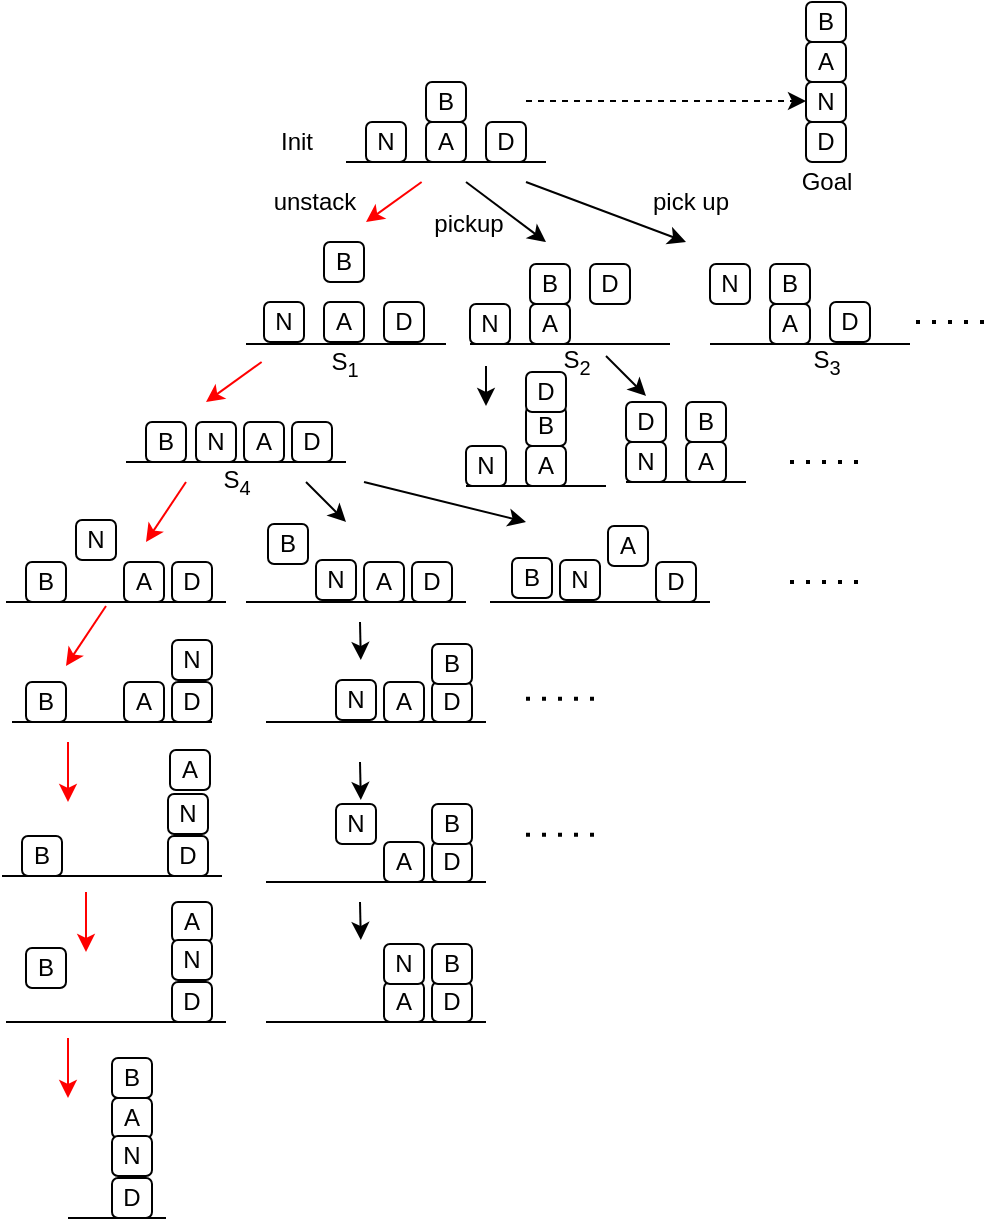 <mxfile version="13.9.7" type="device"><diagram id="UnfbvjMPkHwnhEYmnljG" name="Page-1"><mxGraphModel dx="2205" dy="776" grid="1" gridSize="10" guides="1" tooltips="1" connect="1" arrows="1" fold="1" page="1" pageScale="1" pageWidth="850" pageHeight="1100" math="0" shadow="0"><root><mxCell id="0"/><mxCell id="1" parent="0"/><mxCell id="69nJfzmaHWHgluQ-3w6R-1" value="" style="endArrow=none;html=1;" parent="1" edge="1"><mxGeometry width="50" height="50" relative="1" as="geometry"><mxPoint x="160" y="120" as="sourcePoint"/><mxPoint x="160" y="120" as="targetPoint"/></mxGeometry></mxCell><mxCell id="69nJfzmaHWHgluQ-3w6R-3" value="A" style="rounded=1;whiteSpace=wrap;html=1;" parent="1" vertex="1"><mxGeometry x="160" y="140" width="20" height="20" as="geometry"/></mxCell><mxCell id="69nJfzmaHWHgluQ-3w6R-4" value="N" style="rounded=1;whiteSpace=wrap;html=1;" parent="1" vertex="1"><mxGeometry x="130" y="140" width="20" height="20" as="geometry"/></mxCell><mxCell id="69nJfzmaHWHgluQ-3w6R-5" value="B" style="rounded=1;whiteSpace=wrap;html=1;" parent="1" vertex="1"><mxGeometry x="160" y="120" width="20" height="20" as="geometry"/></mxCell><mxCell id="69nJfzmaHWHgluQ-3w6R-6" value="D" style="rounded=1;whiteSpace=wrap;html=1;" parent="1" vertex="1"><mxGeometry x="190" y="140" width="20" height="20" as="geometry"/></mxCell><mxCell id="69nJfzmaHWHgluQ-3w6R-15" value="" style="group" parent="1" vertex="1" connectable="0"><mxGeometry x="79" y="210" width="80" height="40" as="geometry"/></mxCell><mxCell id="69nJfzmaHWHgluQ-3w6R-10" value="" style="endArrow=none;html=1;" parent="69nJfzmaHWHgluQ-3w6R-15" edge="1"><mxGeometry width="50" height="50" relative="1" as="geometry"><mxPoint x="30" as="sourcePoint"/><mxPoint x="30" as="targetPoint"/></mxGeometry></mxCell><mxCell id="69nJfzmaHWHgluQ-3w6R-11" value="A" style="rounded=1;whiteSpace=wrap;html=1;" parent="69nJfzmaHWHgluQ-3w6R-15" vertex="1"><mxGeometry x="30" y="20" width="20" height="20" as="geometry"/></mxCell><mxCell id="69nJfzmaHWHgluQ-3w6R-12" value="N" style="rounded=1;whiteSpace=wrap;html=1;" parent="69nJfzmaHWHgluQ-3w6R-15" vertex="1"><mxGeometry y="20" width="20" height="20" as="geometry"/></mxCell><mxCell id="69nJfzmaHWHgluQ-3w6R-14" value="D" style="rounded=1;whiteSpace=wrap;html=1;" parent="69nJfzmaHWHgluQ-3w6R-15" vertex="1"><mxGeometry x="60" y="20" width="20" height="20" as="geometry"/></mxCell><mxCell id="69nJfzmaHWHgluQ-3w6R-21" value="" style="group" parent="1" vertex="1" connectable="0"><mxGeometry x="182" y="211" width="80" height="40" as="geometry"/></mxCell><mxCell id="69nJfzmaHWHgluQ-3w6R-16" value="" style="endArrow=none;html=1;" parent="69nJfzmaHWHgluQ-3w6R-21" edge="1"><mxGeometry width="50" height="50" relative="1" as="geometry"><mxPoint x="30" as="sourcePoint"/><mxPoint x="30" as="targetPoint"/></mxGeometry></mxCell><mxCell id="69nJfzmaHWHgluQ-3w6R-17" value="A" style="rounded=1;whiteSpace=wrap;html=1;" parent="69nJfzmaHWHgluQ-3w6R-21" vertex="1"><mxGeometry x="30" y="20" width="20" height="20" as="geometry"/></mxCell><mxCell id="69nJfzmaHWHgluQ-3w6R-18" value="N" style="rounded=1;whiteSpace=wrap;html=1;" parent="69nJfzmaHWHgluQ-3w6R-21" vertex="1"><mxGeometry y="20" width="20" height="20" as="geometry"/></mxCell><mxCell id="69nJfzmaHWHgluQ-3w6R-19" value="B" style="rounded=1;whiteSpace=wrap;html=1;" parent="69nJfzmaHWHgluQ-3w6R-21" vertex="1"><mxGeometry x="30" width="20" height="20" as="geometry"/></mxCell><mxCell id="69nJfzmaHWHgluQ-3w6R-20" value="D" style="rounded=1;whiteSpace=wrap;html=1;" parent="69nJfzmaHWHgluQ-3w6R-21" vertex="1"><mxGeometry x="60" width="20" height="20" as="geometry"/></mxCell><mxCell id="69nJfzmaHWHgluQ-3w6R-46" value="" style="endArrow=none;html=1;" parent="69nJfzmaHWHgluQ-3w6R-21" edge="1"><mxGeometry width="50" height="50" relative="1" as="geometry"><mxPoint y="40" as="sourcePoint"/><mxPoint x="100" y="40" as="targetPoint"/></mxGeometry></mxCell><mxCell id="69nJfzmaHWHgluQ-3w6R-22" value="" style="endArrow=none;html=1;" parent="1" edge="1"><mxGeometry x="290" y="140" width="50" height="50" as="geometry"><mxPoint x="320" y="140" as="sourcePoint"/><mxPoint x="320" y="140" as="targetPoint"/></mxGeometry></mxCell><mxCell id="69nJfzmaHWHgluQ-3w6R-29" value="" style="group" parent="1" vertex="1" connectable="0"><mxGeometry x="350" y="80" width="20" height="80" as="geometry"/></mxCell><mxCell id="69nJfzmaHWHgluQ-3w6R-25" value="B" style="rounded=1;whiteSpace=wrap;html=1;" parent="69nJfzmaHWHgluQ-3w6R-29" vertex="1"><mxGeometry width="20" height="20" as="geometry"/></mxCell><mxCell id="69nJfzmaHWHgluQ-3w6R-23" value="A" style="rounded=1;whiteSpace=wrap;html=1;" parent="69nJfzmaHWHgluQ-3w6R-29" vertex="1"><mxGeometry y="20" width="20" height="20" as="geometry"/></mxCell><mxCell id="69nJfzmaHWHgluQ-3w6R-24" value="N" style="rounded=1;whiteSpace=wrap;html=1;" parent="69nJfzmaHWHgluQ-3w6R-29" vertex="1"><mxGeometry y="40" width="20" height="20" as="geometry"/></mxCell><mxCell id="69nJfzmaHWHgluQ-3w6R-26" value="D" style="rounded=1;whiteSpace=wrap;html=1;" parent="69nJfzmaHWHgluQ-3w6R-29" vertex="1"><mxGeometry y="60" width="20" height="20" as="geometry"/></mxCell><mxCell id="69nJfzmaHWHgluQ-3w6R-30" value="" style="endArrow=classic;html=1;dashed=1;" parent="1" edge="1"><mxGeometry width="50" height="50" relative="1" as="geometry"><mxPoint x="210" y="129.5" as="sourcePoint"/><mxPoint x="350" y="129.5" as="targetPoint"/></mxGeometry></mxCell><mxCell id="69nJfzmaHWHgluQ-3w6R-31" value="Goal" style="text;html=1;align=center;verticalAlign=middle;resizable=0;points=[];autosize=1;" parent="1" vertex="1"><mxGeometry x="340" y="160" width="40" height="20" as="geometry"/></mxCell><mxCell id="69nJfzmaHWHgluQ-3w6R-32" value="Init" style="text;html=1;align=center;verticalAlign=middle;resizable=0;points=[];autosize=1;" parent="1" vertex="1"><mxGeometry x="80" y="140" width="30" height="20" as="geometry"/></mxCell><mxCell id="69nJfzmaHWHgluQ-3w6R-13" value="B" style="rounded=1;whiteSpace=wrap;html=1;" parent="1" vertex="1"><mxGeometry x="109" y="200" width="20" height="20" as="geometry"/></mxCell><mxCell id="69nJfzmaHWHgluQ-3w6R-44" value="" style="endArrow=none;html=1;" parent="1" edge="1"><mxGeometry width="50" height="50" relative="1" as="geometry"><mxPoint x="120" y="160" as="sourcePoint"/><mxPoint x="220" y="160" as="targetPoint"/></mxGeometry></mxCell><mxCell id="69nJfzmaHWHgluQ-3w6R-45" value="" style="endArrow=none;html=1;" parent="1" edge="1"><mxGeometry width="50" height="50" relative="1" as="geometry"><mxPoint x="70" y="251" as="sourcePoint"/><mxPoint x="170" y="251" as="targetPoint"/></mxGeometry></mxCell><mxCell id="69nJfzmaHWHgluQ-3w6R-56" value="" style="group" parent="1" vertex="1" connectable="0"><mxGeometry x="-50" y="340" width="115" height="40" as="geometry"/></mxCell><mxCell id="69nJfzmaHWHgluQ-3w6R-48" value="" style="group" parent="69nJfzmaHWHgluQ-3w6R-56" vertex="1" connectable="0"><mxGeometry x="35" width="80" height="40" as="geometry"/></mxCell><mxCell id="69nJfzmaHWHgluQ-3w6R-49" value="" style="group" parent="69nJfzmaHWHgluQ-3w6R-48" vertex="1" connectable="0"><mxGeometry width="80" height="40" as="geometry"/></mxCell><mxCell id="69nJfzmaHWHgluQ-3w6R-50" value="" style="endArrow=none;html=1;" parent="69nJfzmaHWHgluQ-3w6R-49" edge="1"><mxGeometry width="50" height="50" relative="1" as="geometry"><mxPoint x="30" as="sourcePoint"/><mxPoint x="30" as="targetPoint"/></mxGeometry></mxCell><mxCell id="69nJfzmaHWHgluQ-3w6R-51" value="A" style="rounded=1;whiteSpace=wrap;html=1;" parent="69nJfzmaHWHgluQ-3w6R-49" vertex="1"><mxGeometry x="24" y="20" width="20" height="20" as="geometry"/></mxCell><mxCell id="69nJfzmaHWHgluQ-3w6R-52" value="N" style="rounded=1;whiteSpace=wrap;html=1;" parent="69nJfzmaHWHgluQ-3w6R-49" vertex="1"><mxGeometry y="-1" width="20" height="20" as="geometry"/></mxCell><mxCell id="69nJfzmaHWHgluQ-3w6R-53" value="D" style="rounded=1;whiteSpace=wrap;html=1;" parent="69nJfzmaHWHgluQ-3w6R-49" vertex="1"><mxGeometry x="48" y="20" width="20" height="20" as="geometry"/></mxCell><mxCell id="69nJfzmaHWHgluQ-3w6R-54" value="B" style="rounded=1;whiteSpace=wrap;html=1;" parent="69nJfzmaHWHgluQ-3w6R-56" vertex="1"><mxGeometry x="10" y="20" width="20" height="20" as="geometry"/></mxCell><mxCell id="69nJfzmaHWHgluQ-3w6R-55" value="" style="endArrow=none;html=1;" parent="69nJfzmaHWHgluQ-3w6R-56" edge="1"><mxGeometry width="50" height="50" relative="1" as="geometry"><mxPoint y="40" as="sourcePoint"/><mxPoint x="110" y="40" as="targetPoint"/></mxGeometry></mxCell><mxCell id="69nJfzmaHWHgluQ-3w6R-57" value="" style="group" parent="1" vertex="1" connectable="0"><mxGeometry x="-50" y="400" width="115" height="58" as="geometry"/></mxCell><mxCell id="69nJfzmaHWHgluQ-3w6R-58" value="" style="group" parent="69nJfzmaHWHgluQ-3w6R-57" vertex="1" connectable="0"><mxGeometry x="35" width="80" height="40" as="geometry"/></mxCell><mxCell id="69nJfzmaHWHgluQ-3w6R-59" value="" style="group" parent="69nJfzmaHWHgluQ-3w6R-58" vertex="1" connectable="0"><mxGeometry width="80" height="40" as="geometry"/></mxCell><mxCell id="69nJfzmaHWHgluQ-3w6R-60" value="" style="endArrow=none;html=1;" parent="69nJfzmaHWHgluQ-3w6R-59" edge="1"><mxGeometry width="50" height="50" relative="1" as="geometry"><mxPoint x="30" as="sourcePoint"/><mxPoint x="30" as="targetPoint"/></mxGeometry></mxCell><mxCell id="69nJfzmaHWHgluQ-3w6R-61" value="A" style="rounded=1;whiteSpace=wrap;html=1;" parent="69nJfzmaHWHgluQ-3w6R-59" vertex="1"><mxGeometry x="24" y="20" width="20" height="20" as="geometry"/></mxCell><mxCell id="69nJfzmaHWHgluQ-3w6R-62" value="N" style="rounded=1;whiteSpace=wrap;html=1;" parent="69nJfzmaHWHgluQ-3w6R-59" vertex="1"><mxGeometry x="48" y="-1" width="20" height="20" as="geometry"/></mxCell><mxCell id="69nJfzmaHWHgluQ-3w6R-63" value="D" style="rounded=1;whiteSpace=wrap;html=1;" parent="69nJfzmaHWHgluQ-3w6R-59" vertex="1"><mxGeometry x="48" y="20" width="20" height="20" as="geometry"/></mxCell><mxCell id="69nJfzmaHWHgluQ-3w6R-76" value="" style="endArrow=none;html=1;" parent="69nJfzmaHWHgluQ-3w6R-59" edge="1"><mxGeometry width="50" height="50" relative="1" as="geometry"><mxPoint x="-32" y="40" as="sourcePoint"/><mxPoint x="68" y="40" as="targetPoint"/></mxGeometry></mxCell><mxCell id="69nJfzmaHWHgluQ-3w6R-64" value="B" style="rounded=1;whiteSpace=wrap;html=1;" parent="69nJfzmaHWHgluQ-3w6R-57" vertex="1"><mxGeometry x="10" y="20" width="20" height="20" as="geometry"/></mxCell><mxCell id="69nJfzmaHWHgluQ-3w6R-70" value="A" style="rounded=1;whiteSpace=wrap;html=1;" parent="69nJfzmaHWHgluQ-3w6R-57" vertex="1"><mxGeometry x="82" y="54" width="20" height="20" as="geometry"/></mxCell><mxCell id="69nJfzmaHWHgluQ-3w6R-66" value="" style="group" parent="1" vertex="1" connectable="0"><mxGeometry x="-52" y="477" width="115" height="40" as="geometry"/></mxCell><mxCell id="69nJfzmaHWHgluQ-3w6R-67" value="" style="group" parent="69nJfzmaHWHgluQ-3w6R-66" vertex="1" connectable="0"><mxGeometry x="35" width="80" height="40" as="geometry"/></mxCell><mxCell id="69nJfzmaHWHgluQ-3w6R-68" value="" style="group" parent="69nJfzmaHWHgluQ-3w6R-67" vertex="1" connectable="0"><mxGeometry width="80" height="40" as="geometry"/></mxCell><mxCell id="69nJfzmaHWHgluQ-3w6R-69" value="" style="endArrow=none;html=1;" parent="69nJfzmaHWHgluQ-3w6R-68" edge="1"><mxGeometry width="50" height="50" relative="1" as="geometry"><mxPoint x="30" as="sourcePoint"/><mxPoint x="30" as="targetPoint"/></mxGeometry></mxCell><mxCell id="69nJfzmaHWHgluQ-3w6R-71" value="N" style="rounded=1;whiteSpace=wrap;html=1;" parent="69nJfzmaHWHgluQ-3w6R-68" vertex="1"><mxGeometry x="48" y="-1" width="20" height="20" as="geometry"/></mxCell><mxCell id="69nJfzmaHWHgluQ-3w6R-72" value="D" style="rounded=1;whiteSpace=wrap;html=1;" parent="69nJfzmaHWHgluQ-3w6R-68" vertex="1"><mxGeometry x="48" y="20" width="20" height="20" as="geometry"/></mxCell><mxCell id="69nJfzmaHWHgluQ-3w6R-73" value="B" style="rounded=1;whiteSpace=wrap;html=1;" parent="69nJfzmaHWHgluQ-3w6R-66" vertex="1"><mxGeometry x="10" y="20" width="20" height="20" as="geometry"/></mxCell><mxCell id="69nJfzmaHWHgluQ-3w6R-74" value="" style="endArrow=none;html=1;" parent="69nJfzmaHWHgluQ-3w6R-66" edge="1"><mxGeometry width="50" height="50" relative="1" as="geometry"><mxPoint y="40" as="sourcePoint"/><mxPoint x="110" y="40" as="targetPoint"/></mxGeometry></mxCell><mxCell id="69nJfzmaHWHgluQ-3w6R-77" value="A" style="rounded=1;whiteSpace=wrap;html=1;" parent="1" vertex="1"><mxGeometry x="33" y="530" width="20" height="20" as="geometry"/></mxCell><mxCell id="69nJfzmaHWHgluQ-3w6R-78" value="" style="group" parent="1" vertex="1" connectable="0"><mxGeometry x="-50" y="550" width="115" height="40" as="geometry"/></mxCell><mxCell id="69nJfzmaHWHgluQ-3w6R-79" value="" style="group" parent="69nJfzmaHWHgluQ-3w6R-78" vertex="1" connectable="0"><mxGeometry x="35" width="80" height="40" as="geometry"/></mxCell><mxCell id="69nJfzmaHWHgluQ-3w6R-80" value="" style="group" parent="69nJfzmaHWHgluQ-3w6R-79" vertex="1" connectable="0"><mxGeometry width="80" height="40" as="geometry"/></mxCell><mxCell id="69nJfzmaHWHgluQ-3w6R-81" value="" style="endArrow=none;html=1;" parent="69nJfzmaHWHgluQ-3w6R-80" edge="1"><mxGeometry width="50" height="50" relative="1" as="geometry"><mxPoint x="30" as="sourcePoint"/><mxPoint x="30" as="targetPoint"/></mxGeometry></mxCell><mxCell id="69nJfzmaHWHgluQ-3w6R-82" value="N" style="rounded=1;whiteSpace=wrap;html=1;" parent="69nJfzmaHWHgluQ-3w6R-80" vertex="1"><mxGeometry x="48" y="-1" width="20" height="20" as="geometry"/></mxCell><mxCell id="69nJfzmaHWHgluQ-3w6R-83" value="D" style="rounded=1;whiteSpace=wrap;html=1;" parent="69nJfzmaHWHgluQ-3w6R-80" vertex="1"><mxGeometry x="48" y="20" width="20" height="20" as="geometry"/></mxCell><mxCell id="69nJfzmaHWHgluQ-3w6R-84" value="B" style="rounded=1;whiteSpace=wrap;html=1;" parent="69nJfzmaHWHgluQ-3w6R-78" vertex="1"><mxGeometry x="10" y="3" width="20" height="20" as="geometry"/></mxCell><mxCell id="69nJfzmaHWHgluQ-3w6R-85" value="" style="endArrow=none;html=1;" parent="69nJfzmaHWHgluQ-3w6R-78" edge="1"><mxGeometry width="50" height="50" relative="1" as="geometry"><mxPoint y="40" as="sourcePoint"/><mxPoint x="110" y="40" as="targetPoint"/></mxGeometry></mxCell><mxCell id="69nJfzmaHWHgluQ-3w6R-92" value="" style="group" parent="1" vertex="1" connectable="0"><mxGeometry x="302" y="211" width="80" height="40" as="geometry"/></mxCell><mxCell id="69nJfzmaHWHgluQ-3w6R-93" value="" style="endArrow=none;html=1;" parent="69nJfzmaHWHgluQ-3w6R-92" edge="1"><mxGeometry width="50" height="50" relative="1" as="geometry"><mxPoint x="30" as="sourcePoint"/><mxPoint x="30" as="targetPoint"/></mxGeometry></mxCell><mxCell id="69nJfzmaHWHgluQ-3w6R-94" value="A" style="rounded=1;whiteSpace=wrap;html=1;" parent="69nJfzmaHWHgluQ-3w6R-92" vertex="1"><mxGeometry x="30" y="20" width="20" height="20" as="geometry"/></mxCell><mxCell id="69nJfzmaHWHgluQ-3w6R-95" value="N" style="rounded=1;whiteSpace=wrap;html=1;" parent="69nJfzmaHWHgluQ-3w6R-92" vertex="1"><mxGeometry width="20" height="20" as="geometry"/></mxCell><mxCell id="69nJfzmaHWHgluQ-3w6R-96" value="B" style="rounded=1;whiteSpace=wrap;html=1;" parent="69nJfzmaHWHgluQ-3w6R-92" vertex="1"><mxGeometry x="30" width="20" height="20" as="geometry"/></mxCell><mxCell id="69nJfzmaHWHgluQ-3w6R-97" value="D" style="rounded=1;whiteSpace=wrap;html=1;" parent="69nJfzmaHWHgluQ-3w6R-92" vertex="1"><mxGeometry x="60" y="19" width="20" height="20" as="geometry"/></mxCell><mxCell id="69nJfzmaHWHgluQ-3w6R-98" value="" style="endArrow=none;html=1;" parent="69nJfzmaHWHgluQ-3w6R-92" edge="1"><mxGeometry width="50" height="50" relative="1" as="geometry"><mxPoint y="40" as="sourcePoint"/><mxPoint x="100" y="40" as="targetPoint"/></mxGeometry></mxCell><mxCell id="69nJfzmaHWHgluQ-3w6R-99" value="" style="endArrow=classic;html=1;strokeColor=#FF0000;" parent="1" edge="1"><mxGeometry width="50" height="50" relative="1" as="geometry"><mxPoint x="157.82" y="170" as="sourcePoint"/><mxPoint x="130" y="190" as="targetPoint"/></mxGeometry></mxCell><mxCell id="69nJfzmaHWHgluQ-3w6R-100" value="" style="endArrow=classic;html=1;" parent="1" edge="1"><mxGeometry width="50" height="50" relative="1" as="geometry"><mxPoint x="180" y="170" as="sourcePoint"/><mxPoint x="220" y="200" as="targetPoint"/></mxGeometry></mxCell><mxCell id="69nJfzmaHWHgluQ-3w6R-101" value="" style="group" parent="1" vertex="1" connectable="0"><mxGeometry x="180" y="282" width="80" height="40" as="geometry"/></mxCell><mxCell id="69nJfzmaHWHgluQ-3w6R-102" value="" style="endArrow=none;html=1;" parent="69nJfzmaHWHgluQ-3w6R-101" edge="1"><mxGeometry width="50" height="50" relative="1" as="geometry"><mxPoint x="30" as="sourcePoint"/><mxPoint x="30" as="targetPoint"/></mxGeometry></mxCell><mxCell id="69nJfzmaHWHgluQ-3w6R-103" value="A" style="rounded=1;whiteSpace=wrap;html=1;" parent="69nJfzmaHWHgluQ-3w6R-101" vertex="1"><mxGeometry x="30" y="20" width="20" height="20" as="geometry"/></mxCell><mxCell id="69nJfzmaHWHgluQ-3w6R-104" value="N" style="rounded=1;whiteSpace=wrap;html=1;" parent="69nJfzmaHWHgluQ-3w6R-101" vertex="1"><mxGeometry y="20" width="20" height="20" as="geometry"/></mxCell><mxCell id="69nJfzmaHWHgluQ-3w6R-105" value="B" style="rounded=1;whiteSpace=wrap;html=1;" parent="69nJfzmaHWHgluQ-3w6R-101" vertex="1"><mxGeometry x="30" width="20" height="20" as="geometry"/></mxCell><mxCell id="69nJfzmaHWHgluQ-3w6R-106" value="D" style="rounded=1;whiteSpace=wrap;html=1;" parent="69nJfzmaHWHgluQ-3w6R-101" vertex="1"><mxGeometry x="30" y="-17" width="20" height="20" as="geometry"/></mxCell><mxCell id="69nJfzmaHWHgluQ-3w6R-107" value="" style="endArrow=none;html=1;" parent="69nJfzmaHWHgluQ-3w6R-101" edge="1"><mxGeometry width="50" height="50" relative="1" as="geometry"><mxPoint y="40" as="sourcePoint"/><mxPoint x="70" y="40" as="targetPoint"/></mxGeometry></mxCell><mxCell id="69nJfzmaHWHgluQ-3w6R-108" value="" style="group" parent="1" vertex="1" connectable="0"><mxGeometry x="260" y="280" width="80" height="40" as="geometry"/></mxCell><mxCell id="69nJfzmaHWHgluQ-3w6R-109" value="" style="endArrow=none;html=1;" parent="69nJfzmaHWHgluQ-3w6R-108" edge="1"><mxGeometry width="50" height="50" relative="1" as="geometry"><mxPoint x="30" as="sourcePoint"/><mxPoint x="30" as="targetPoint"/></mxGeometry></mxCell><mxCell id="69nJfzmaHWHgluQ-3w6R-110" value="A" style="rounded=1;whiteSpace=wrap;html=1;" parent="69nJfzmaHWHgluQ-3w6R-108" vertex="1"><mxGeometry x="30" y="20" width="20" height="20" as="geometry"/></mxCell><mxCell id="69nJfzmaHWHgluQ-3w6R-111" value="N" style="rounded=1;whiteSpace=wrap;html=1;" parent="69nJfzmaHWHgluQ-3w6R-108" vertex="1"><mxGeometry y="20" width="20" height="20" as="geometry"/></mxCell><mxCell id="69nJfzmaHWHgluQ-3w6R-112" value="B" style="rounded=1;whiteSpace=wrap;html=1;" parent="69nJfzmaHWHgluQ-3w6R-108" vertex="1"><mxGeometry x="30" width="20" height="20" as="geometry"/></mxCell><mxCell id="69nJfzmaHWHgluQ-3w6R-113" value="D" style="rounded=1;whiteSpace=wrap;html=1;" parent="69nJfzmaHWHgluQ-3w6R-108" vertex="1"><mxGeometry width="20" height="20" as="geometry"/></mxCell><mxCell id="69nJfzmaHWHgluQ-3w6R-114" value="" style="endArrow=none;html=1;" parent="69nJfzmaHWHgluQ-3w6R-108" edge="1"><mxGeometry width="50" height="50" relative="1" as="geometry"><mxPoint y="40" as="sourcePoint"/><mxPoint x="60" y="40" as="targetPoint"/></mxGeometry></mxCell><mxCell id="69nJfzmaHWHgluQ-3w6R-115" value="" style="endArrow=classic;html=1;" parent="1" edge="1"><mxGeometry width="50" height="50" relative="1" as="geometry"><mxPoint x="210" y="170" as="sourcePoint"/><mxPoint x="290" y="200" as="targetPoint"/></mxGeometry></mxCell><mxCell id="69nJfzmaHWHgluQ-3w6R-116" value="" style="group" parent="1" vertex="1" connectable="0"><mxGeometry x="10" y="270" width="115" height="40" as="geometry"/></mxCell><mxCell id="69nJfzmaHWHgluQ-3w6R-42" value="" style="group" parent="69nJfzmaHWHgluQ-3w6R-116" vertex="1" connectable="0"><mxGeometry x="35" width="80" height="40" as="geometry"/></mxCell><mxCell id="69nJfzmaHWHgluQ-3w6R-40" value="" style="group" parent="69nJfzmaHWHgluQ-3w6R-42" vertex="1" connectable="0"><mxGeometry width="80" height="40" as="geometry"/></mxCell><mxCell id="69nJfzmaHWHgluQ-3w6R-35" value="" style="endArrow=none;html=1;" parent="69nJfzmaHWHgluQ-3w6R-40" edge="1"><mxGeometry width="50" height="50" relative="1" as="geometry"><mxPoint x="30" as="sourcePoint"/><mxPoint x="30" as="targetPoint"/></mxGeometry></mxCell><mxCell id="69nJfzmaHWHgluQ-3w6R-36" value="A" style="rounded=1;whiteSpace=wrap;html=1;" parent="69nJfzmaHWHgluQ-3w6R-40" vertex="1"><mxGeometry x="24" y="20" width="20" height="20" as="geometry"/></mxCell><mxCell id="69nJfzmaHWHgluQ-3w6R-37" value="N" style="rounded=1;whiteSpace=wrap;html=1;" parent="69nJfzmaHWHgluQ-3w6R-40" vertex="1"><mxGeometry y="20" width="20" height="20" as="geometry"/></mxCell><mxCell id="69nJfzmaHWHgluQ-3w6R-39" value="D" style="rounded=1;whiteSpace=wrap;html=1;" parent="69nJfzmaHWHgluQ-3w6R-40" vertex="1"><mxGeometry x="48" y="20" width="20" height="20" as="geometry"/></mxCell><mxCell id="69nJfzmaHWHgluQ-3w6R-117" value="" style="endArrow=classic;html=1;strokeColor=#FF0000;" parent="69nJfzmaHWHgluQ-3w6R-40" edge="1"><mxGeometry width="50" height="50" relative="1" as="geometry"><mxPoint x="32.82" y="-10" as="sourcePoint"/><mxPoint x="5" y="10" as="targetPoint"/></mxGeometry></mxCell><mxCell id="69nJfzmaHWHgluQ-3w6R-38" value="B" style="rounded=1;whiteSpace=wrap;html=1;" parent="69nJfzmaHWHgluQ-3w6R-116" vertex="1"><mxGeometry x="10" y="20" width="20" height="20" as="geometry"/></mxCell><mxCell id="69nJfzmaHWHgluQ-3w6R-47" value="" style="endArrow=none;html=1;" parent="69nJfzmaHWHgluQ-3w6R-116" edge="1"><mxGeometry width="50" height="50" relative="1" as="geometry"><mxPoint y="40" as="sourcePoint"/><mxPoint x="110" y="40" as="targetPoint"/></mxGeometry></mxCell><mxCell id="69nJfzmaHWHgluQ-3w6R-118" value="" style="group" parent="1" vertex="1" connectable="0"><mxGeometry x="70" y="340" width="115" height="40" as="geometry"/></mxCell><mxCell id="69nJfzmaHWHgluQ-3w6R-119" value="" style="group" parent="69nJfzmaHWHgluQ-3w6R-118" vertex="1" connectable="0"><mxGeometry x="35" width="80" height="40" as="geometry"/></mxCell><mxCell id="69nJfzmaHWHgluQ-3w6R-120" value="" style="group" parent="69nJfzmaHWHgluQ-3w6R-119" vertex="1" connectable="0"><mxGeometry width="80" height="40" as="geometry"/></mxCell><mxCell id="69nJfzmaHWHgluQ-3w6R-121" value="" style="endArrow=none;html=1;" parent="69nJfzmaHWHgluQ-3w6R-120" edge="1"><mxGeometry width="50" height="50" relative="1" as="geometry"><mxPoint x="30" as="sourcePoint"/><mxPoint x="30" as="targetPoint"/></mxGeometry></mxCell><mxCell id="69nJfzmaHWHgluQ-3w6R-122" value="A" style="rounded=1;whiteSpace=wrap;html=1;" parent="69nJfzmaHWHgluQ-3w6R-120" vertex="1"><mxGeometry x="24" y="20" width="20" height="20" as="geometry"/></mxCell><mxCell id="69nJfzmaHWHgluQ-3w6R-123" value="N" style="rounded=1;whiteSpace=wrap;html=1;" parent="69nJfzmaHWHgluQ-3w6R-120" vertex="1"><mxGeometry y="19" width="20" height="20" as="geometry"/></mxCell><mxCell id="69nJfzmaHWHgluQ-3w6R-124" value="D" style="rounded=1;whiteSpace=wrap;html=1;" parent="69nJfzmaHWHgluQ-3w6R-120" vertex="1"><mxGeometry x="48" y="20" width="20" height="20" as="geometry"/></mxCell><mxCell id="69nJfzmaHWHgluQ-3w6R-181" value="" style="endArrow=classic;html=1;strokeWidth=1;" parent="69nJfzmaHWHgluQ-3w6R-120" edge="1"><mxGeometry width="50" height="50" relative="1" as="geometry"><mxPoint x="24" y="-20" as="sourcePoint"/><mxPoint x="105" as="targetPoint"/></mxGeometry></mxCell><mxCell id="69nJfzmaHWHgluQ-3w6R-125" value="B" style="rounded=1;whiteSpace=wrap;html=1;" parent="69nJfzmaHWHgluQ-3w6R-118" vertex="1"><mxGeometry x="11" y="1" width="20" height="20" as="geometry"/></mxCell><mxCell id="69nJfzmaHWHgluQ-3w6R-126" value="" style="endArrow=none;html=1;" parent="69nJfzmaHWHgluQ-3w6R-118" edge="1"><mxGeometry width="50" height="50" relative="1" as="geometry"><mxPoint y="40" as="sourcePoint"/><mxPoint x="110" y="40" as="targetPoint"/></mxGeometry></mxCell><mxCell id="69nJfzmaHWHgluQ-3w6R-127" value="" style="group" parent="1" vertex="1" connectable="0"><mxGeometry x="-19" y="608" width="49" height="80" as="geometry"/></mxCell><mxCell id="69nJfzmaHWHgluQ-3w6R-86" value="A" style="rounded=1;whiteSpace=wrap;html=1;" parent="69nJfzmaHWHgluQ-3w6R-127" vertex="1"><mxGeometry x="22" y="20" width="20" height="20" as="geometry"/></mxCell><mxCell id="69nJfzmaHWHgluQ-3w6R-87" value="" style="endArrow=none;html=1;" parent="69nJfzmaHWHgluQ-3w6R-127" edge="1"><mxGeometry width="50" height="50" relative="1" as="geometry"><mxPoint x="4" y="40" as="sourcePoint"/><mxPoint x="4" y="40" as="targetPoint"/></mxGeometry></mxCell><mxCell id="69nJfzmaHWHgluQ-3w6R-88" value="N" style="rounded=1;whiteSpace=wrap;html=1;" parent="69nJfzmaHWHgluQ-3w6R-127" vertex="1"><mxGeometry x="22" y="39" width="20" height="20" as="geometry"/></mxCell><mxCell id="69nJfzmaHWHgluQ-3w6R-89" value="D" style="rounded=1;whiteSpace=wrap;html=1;" parent="69nJfzmaHWHgluQ-3w6R-127" vertex="1"><mxGeometry x="22" y="60" width="20" height="20" as="geometry"/></mxCell><mxCell id="69nJfzmaHWHgluQ-3w6R-90" value="B" style="rounded=1;whiteSpace=wrap;html=1;" parent="69nJfzmaHWHgluQ-3w6R-127" vertex="1"><mxGeometry x="22" width="20" height="20" as="geometry"/></mxCell><mxCell id="69nJfzmaHWHgluQ-3w6R-91" value="" style="endArrow=none;html=1;" parent="69nJfzmaHWHgluQ-3w6R-127" edge="1"><mxGeometry width="50" height="50" relative="1" as="geometry"><mxPoint y="80" as="sourcePoint"/><mxPoint x="49" y="80.0" as="targetPoint"/></mxGeometry></mxCell><mxCell id="69nJfzmaHWHgluQ-3w6R-132" value="" style="endArrow=classic;html=1;strokeColor=#FF0000;" parent="69nJfzmaHWHgluQ-3w6R-127" edge="1"><mxGeometry width="50" height="50" relative="1" as="geometry"><mxPoint y="-10" as="sourcePoint"/><mxPoint y="20" as="targetPoint"/></mxGeometry></mxCell><mxCell id="69nJfzmaHWHgluQ-3w6R-128" value="" style="endArrow=classic;html=1;strokeColor=#FF0000;" parent="1" edge="1"><mxGeometry width="50" height="50" relative="1" as="geometry"><mxPoint x="40" y="320" as="sourcePoint"/><mxPoint x="20" y="350" as="targetPoint"/></mxGeometry></mxCell><mxCell id="69nJfzmaHWHgluQ-3w6R-129" value="" style="endArrow=classic;html=1;strokeColor=#FF0000;" parent="1" edge="1"><mxGeometry width="50" height="50" relative="1" as="geometry"><mxPoint x="-2.274e-13" y="382" as="sourcePoint"/><mxPoint x="-20.0" y="412" as="targetPoint"/></mxGeometry></mxCell><mxCell id="69nJfzmaHWHgluQ-3w6R-130" value="" style="endArrow=classic;html=1;strokeColor=#FF0000;" parent="1" edge="1"><mxGeometry width="50" height="50" relative="1" as="geometry"><mxPoint x="-19" y="450" as="sourcePoint"/><mxPoint x="-19" y="480" as="targetPoint"/></mxGeometry></mxCell><mxCell id="69nJfzmaHWHgluQ-3w6R-131" value="" style="endArrow=classic;html=1;strokeColor=#FF0000;" parent="1" edge="1"><mxGeometry width="50" height="50" relative="1" as="geometry"><mxPoint x="-10" y="525" as="sourcePoint"/><mxPoint x="-10" y="555" as="targetPoint"/></mxGeometry></mxCell><mxCell id="69nJfzmaHWHgluQ-3w6R-133" value="" style="group" parent="1" vertex="1" connectable="0"><mxGeometry x="80" y="400" width="115" height="40" as="geometry"/></mxCell><mxCell id="69nJfzmaHWHgluQ-3w6R-134" value="" style="group" parent="69nJfzmaHWHgluQ-3w6R-133" vertex="1" connectable="0"><mxGeometry x="35" width="80" height="40" as="geometry"/></mxCell><mxCell id="69nJfzmaHWHgluQ-3w6R-135" value="" style="group" parent="69nJfzmaHWHgluQ-3w6R-134" vertex="1" connectable="0"><mxGeometry width="80" height="40" as="geometry"/></mxCell><mxCell id="69nJfzmaHWHgluQ-3w6R-136" value="" style="endArrow=none;html=1;" parent="69nJfzmaHWHgluQ-3w6R-135" edge="1"><mxGeometry width="50" height="50" relative="1" as="geometry"><mxPoint x="30" as="sourcePoint"/><mxPoint x="30" as="targetPoint"/></mxGeometry></mxCell><mxCell id="69nJfzmaHWHgluQ-3w6R-137" value="A" style="rounded=1;whiteSpace=wrap;html=1;" parent="69nJfzmaHWHgluQ-3w6R-135" vertex="1"><mxGeometry x="24" y="20" width="20" height="20" as="geometry"/></mxCell><mxCell id="69nJfzmaHWHgluQ-3w6R-138" value="N" style="rounded=1;whiteSpace=wrap;html=1;" parent="69nJfzmaHWHgluQ-3w6R-135" vertex="1"><mxGeometry y="19" width="20" height="20" as="geometry"/></mxCell><mxCell id="69nJfzmaHWHgluQ-3w6R-139" value="D" style="rounded=1;whiteSpace=wrap;html=1;" parent="69nJfzmaHWHgluQ-3w6R-135" vertex="1"><mxGeometry x="48" y="20" width="20" height="20" as="geometry"/></mxCell><mxCell id="69nJfzmaHWHgluQ-3w6R-145" value="" style="endArrow=classic;html=1;" parent="69nJfzmaHWHgluQ-3w6R-135" edge="1"><mxGeometry width="50" height="50" relative="1" as="geometry"><mxPoint x="12" y="-10" as="sourcePoint"/><mxPoint x="12.41" y="9" as="targetPoint"/></mxGeometry></mxCell><mxCell id="69nJfzmaHWHgluQ-3w6R-140" value="B" style="rounded=1;whiteSpace=wrap;html=1;" parent="69nJfzmaHWHgluQ-3w6R-133" vertex="1"><mxGeometry x="83" y="1" width="20" height="20" as="geometry"/></mxCell><mxCell id="69nJfzmaHWHgluQ-3w6R-141" value="" style="endArrow=none;html=1;" parent="69nJfzmaHWHgluQ-3w6R-133" edge="1"><mxGeometry width="50" height="50" relative="1" as="geometry"><mxPoint y="40" as="sourcePoint"/><mxPoint x="110" y="40" as="targetPoint"/></mxGeometry></mxCell><mxCell id="69nJfzmaHWHgluQ-3w6R-142" value="" style="endArrow=classic;html=1;" parent="1" edge="1"><mxGeometry width="50" height="50" relative="1" as="geometry"><mxPoint x="250" y="257" as="sourcePoint"/><mxPoint x="270" y="277" as="targetPoint"/></mxGeometry></mxCell><mxCell id="69nJfzmaHWHgluQ-3w6R-143" value="" style="endArrow=classic;html=1;" parent="1" edge="1"><mxGeometry width="50" height="50" relative="1" as="geometry"><mxPoint x="190.0" y="262" as="sourcePoint"/><mxPoint x="190" y="282" as="targetPoint"/></mxGeometry></mxCell><mxCell id="69nJfzmaHWHgluQ-3w6R-144" value="" style="endArrow=classic;html=1;" parent="1" edge="1"><mxGeometry width="50" height="50" relative="1" as="geometry"><mxPoint x="100" y="320" as="sourcePoint"/><mxPoint x="120" y="340" as="targetPoint"/></mxGeometry></mxCell><mxCell id="69nJfzmaHWHgluQ-3w6R-146" value="" style="group" parent="1" vertex="1" connectable="0"><mxGeometry x="80" y="480" width="115" height="40" as="geometry"/></mxCell><mxCell id="69nJfzmaHWHgluQ-3w6R-147" value="" style="group" parent="69nJfzmaHWHgluQ-3w6R-146" vertex="1" connectable="0"><mxGeometry x="35" width="80" height="40" as="geometry"/></mxCell><mxCell id="69nJfzmaHWHgluQ-3w6R-148" value="" style="group" parent="69nJfzmaHWHgluQ-3w6R-147" vertex="1" connectable="0"><mxGeometry width="80" height="40" as="geometry"/></mxCell><mxCell id="69nJfzmaHWHgluQ-3w6R-149" value="" style="endArrow=none;html=1;" parent="69nJfzmaHWHgluQ-3w6R-148" edge="1"><mxGeometry width="50" height="50" relative="1" as="geometry"><mxPoint x="30" as="sourcePoint"/><mxPoint x="30" as="targetPoint"/></mxGeometry></mxCell><mxCell id="69nJfzmaHWHgluQ-3w6R-150" value="A" style="rounded=1;whiteSpace=wrap;html=1;" parent="69nJfzmaHWHgluQ-3w6R-148" vertex="1"><mxGeometry x="24" y="20" width="20" height="20" as="geometry"/></mxCell><mxCell id="69nJfzmaHWHgluQ-3w6R-151" value="N" style="rounded=1;whiteSpace=wrap;html=1;" parent="69nJfzmaHWHgluQ-3w6R-148" vertex="1"><mxGeometry y="1" width="20" height="20" as="geometry"/></mxCell><mxCell id="69nJfzmaHWHgluQ-3w6R-152" value="D" style="rounded=1;whiteSpace=wrap;html=1;" parent="69nJfzmaHWHgluQ-3w6R-148" vertex="1"><mxGeometry x="48" y="20" width="20" height="20" as="geometry"/></mxCell><mxCell id="69nJfzmaHWHgluQ-3w6R-153" value="" style="endArrow=classic;html=1;" parent="69nJfzmaHWHgluQ-3w6R-148" edge="1"><mxGeometry width="50" height="50" relative="1" as="geometry"><mxPoint x="12" y="-20" as="sourcePoint"/><mxPoint x="12.41" y="-1" as="targetPoint"/></mxGeometry></mxCell><mxCell id="69nJfzmaHWHgluQ-3w6R-154" value="B" style="rounded=1;whiteSpace=wrap;html=1;" parent="69nJfzmaHWHgluQ-3w6R-146" vertex="1"><mxGeometry x="83" y="1" width="20" height="20" as="geometry"/></mxCell><mxCell id="69nJfzmaHWHgluQ-3w6R-155" value="" style="endArrow=none;html=1;" parent="69nJfzmaHWHgluQ-3w6R-146" edge="1"><mxGeometry width="50" height="50" relative="1" as="geometry"><mxPoint y="40" as="sourcePoint"/><mxPoint x="110" y="40" as="targetPoint"/></mxGeometry></mxCell><mxCell id="69nJfzmaHWHgluQ-3w6R-156" value="" style="group" parent="1" vertex="1" connectable="0"><mxGeometry x="80" y="550" width="115" height="40" as="geometry"/></mxCell><mxCell id="69nJfzmaHWHgluQ-3w6R-157" value="" style="group" parent="69nJfzmaHWHgluQ-3w6R-156" vertex="1" connectable="0"><mxGeometry x="35" width="80" height="40" as="geometry"/></mxCell><mxCell id="69nJfzmaHWHgluQ-3w6R-158" value="" style="group" parent="69nJfzmaHWHgluQ-3w6R-157" vertex="1" connectable="0"><mxGeometry width="80" height="40" as="geometry"/></mxCell><mxCell id="69nJfzmaHWHgluQ-3w6R-159" value="" style="endArrow=none;html=1;" parent="69nJfzmaHWHgluQ-3w6R-158" edge="1"><mxGeometry width="50" height="50" relative="1" as="geometry"><mxPoint x="30" as="sourcePoint"/><mxPoint x="30" as="targetPoint"/></mxGeometry></mxCell><mxCell id="69nJfzmaHWHgluQ-3w6R-160" value="A" style="rounded=1;whiteSpace=wrap;html=1;" parent="69nJfzmaHWHgluQ-3w6R-158" vertex="1"><mxGeometry x="24" y="20" width="20" height="20" as="geometry"/></mxCell><mxCell id="69nJfzmaHWHgluQ-3w6R-161" value="N" style="rounded=1;whiteSpace=wrap;html=1;" parent="69nJfzmaHWHgluQ-3w6R-158" vertex="1"><mxGeometry x="24" y="1" width="20" height="20" as="geometry"/></mxCell><mxCell id="69nJfzmaHWHgluQ-3w6R-162" value="D" style="rounded=1;whiteSpace=wrap;html=1;" parent="69nJfzmaHWHgluQ-3w6R-158" vertex="1"><mxGeometry x="48" y="20" width="20" height="20" as="geometry"/></mxCell><mxCell id="69nJfzmaHWHgluQ-3w6R-163" value="" style="endArrow=classic;html=1;" parent="69nJfzmaHWHgluQ-3w6R-158" edge="1"><mxGeometry width="50" height="50" relative="1" as="geometry"><mxPoint x="12" y="-20" as="sourcePoint"/><mxPoint x="12.41" y="-1" as="targetPoint"/></mxGeometry></mxCell><mxCell id="69nJfzmaHWHgluQ-3w6R-164" value="B" style="rounded=1;whiteSpace=wrap;html=1;" parent="69nJfzmaHWHgluQ-3w6R-156" vertex="1"><mxGeometry x="83" y="1" width="20" height="20" as="geometry"/></mxCell><mxCell id="69nJfzmaHWHgluQ-3w6R-165" value="" style="endArrow=none;html=1;" parent="69nJfzmaHWHgluQ-3w6R-156" edge="1"><mxGeometry width="50" height="50" relative="1" as="geometry"><mxPoint y="40" as="sourcePoint"/><mxPoint x="110" y="40" as="targetPoint"/></mxGeometry></mxCell><mxCell id="69nJfzmaHWHgluQ-3w6R-166" value="" style="endArrow=none;dashed=1;html=1;dashPattern=1 3;strokeWidth=2;" parent="1" edge="1"><mxGeometry width="50" height="50" relative="1" as="geometry"><mxPoint x="210" y="496.41" as="sourcePoint"/><mxPoint x="250" y="496.41" as="targetPoint"/></mxGeometry></mxCell><mxCell id="69nJfzmaHWHgluQ-3w6R-167" value="" style="endArrow=none;dashed=1;html=1;dashPattern=1 3;strokeWidth=2;" parent="1" edge="1"><mxGeometry width="50" height="50" relative="1" as="geometry"><mxPoint x="210.0" y="428.41" as="sourcePoint"/><mxPoint x="250.0" y="428.41" as="targetPoint"/></mxGeometry></mxCell><mxCell id="69nJfzmaHWHgluQ-3w6R-168" value="" style="endArrow=none;dashed=1;html=1;dashPattern=1 3;strokeWidth=2;" parent="1" edge="1"><mxGeometry width="50" height="50" relative="1" as="geometry"><mxPoint x="342.0" y="310.0" as="sourcePoint"/><mxPoint x="382.0" y="310.0" as="targetPoint"/></mxGeometry></mxCell><mxCell id="69nJfzmaHWHgluQ-3w6R-169" value="" style="endArrow=none;dashed=1;html=1;dashPattern=1 3;strokeWidth=2;" parent="1" edge="1"><mxGeometry width="50" height="50" relative="1" as="geometry"><mxPoint x="405.0" y="240.0" as="sourcePoint"/><mxPoint x="445.0" y="240.0" as="targetPoint"/></mxGeometry></mxCell><mxCell id="69nJfzmaHWHgluQ-3w6R-172" value="" style="group" parent="1" vertex="1" connectable="0"><mxGeometry x="192" y="340" width="115" height="40" as="geometry"/></mxCell><mxCell id="69nJfzmaHWHgluQ-3w6R-173" value="" style="group" parent="69nJfzmaHWHgluQ-3w6R-172" vertex="1" connectable="0"><mxGeometry x="35" width="80" height="40" as="geometry"/></mxCell><mxCell id="69nJfzmaHWHgluQ-3w6R-174" value="" style="group" parent="69nJfzmaHWHgluQ-3w6R-173" vertex="1" connectable="0"><mxGeometry width="80" height="40" as="geometry"/></mxCell><mxCell id="69nJfzmaHWHgluQ-3w6R-175" value="" style="endArrow=none;html=1;" parent="69nJfzmaHWHgluQ-3w6R-174" edge="1"><mxGeometry width="50" height="50" relative="1" as="geometry"><mxPoint x="30" as="sourcePoint"/><mxPoint x="30" as="targetPoint"/></mxGeometry></mxCell><mxCell id="69nJfzmaHWHgluQ-3w6R-176" value="A" style="rounded=1;whiteSpace=wrap;html=1;" parent="69nJfzmaHWHgluQ-3w6R-174" vertex="1"><mxGeometry x="24" y="2" width="20" height="20" as="geometry"/></mxCell><mxCell id="69nJfzmaHWHgluQ-3w6R-177" value="N" style="rounded=1;whiteSpace=wrap;html=1;" parent="69nJfzmaHWHgluQ-3w6R-174" vertex="1"><mxGeometry y="19" width="20" height="20" as="geometry"/></mxCell><mxCell id="69nJfzmaHWHgluQ-3w6R-178" value="D" style="rounded=1;whiteSpace=wrap;html=1;" parent="69nJfzmaHWHgluQ-3w6R-174" vertex="1"><mxGeometry x="48" y="20" width="20" height="20" as="geometry"/></mxCell><mxCell id="69nJfzmaHWHgluQ-3w6R-179" value="B" style="rounded=1;whiteSpace=wrap;html=1;" parent="69nJfzmaHWHgluQ-3w6R-172" vertex="1"><mxGeometry x="11" y="18" width="20" height="20" as="geometry"/></mxCell><mxCell id="69nJfzmaHWHgluQ-3w6R-180" value="" style="endArrow=none;html=1;" parent="69nJfzmaHWHgluQ-3w6R-172" edge="1"><mxGeometry width="50" height="50" relative="1" as="geometry"><mxPoint y="40" as="sourcePoint"/><mxPoint x="110" y="40" as="targetPoint"/></mxGeometry></mxCell><mxCell id="69nJfzmaHWHgluQ-3w6R-182" value="" style="endArrow=none;dashed=1;html=1;dashPattern=1 3;strokeWidth=2;" parent="1" edge="1"><mxGeometry width="50" height="50" relative="1" as="geometry"><mxPoint x="342.0" y="370.0" as="sourcePoint"/><mxPoint x="382.0" y="370.0" as="targetPoint"/></mxGeometry></mxCell><mxCell id="YLgc6bBZifASejOQvXbl-1" value="S&lt;sub&gt;1&lt;/sub&gt;" style="text;html=1;align=center;verticalAlign=middle;resizable=0;points=[];autosize=1;" vertex="1" parent="1"><mxGeometry x="104" y="251" width="30" height="20" as="geometry"/></mxCell><mxCell id="YLgc6bBZifASejOQvXbl-2" value="S&lt;sub&gt;2&lt;/sub&gt;" style="text;html=1;align=center;verticalAlign=middle;resizable=0;points=[];autosize=1;" vertex="1" parent="1"><mxGeometry x="220" y="250" width="30" height="20" as="geometry"/></mxCell><mxCell id="YLgc6bBZifASejOQvXbl-3" value="S&lt;sub&gt;3&lt;/sub&gt;" style="text;html=1;align=center;verticalAlign=middle;resizable=0;points=[];autosize=1;" vertex="1" parent="1"><mxGeometry x="345" y="250" width="30" height="20" as="geometry"/></mxCell><mxCell id="YLgc6bBZifASejOQvXbl-4" value="S&lt;sub&gt;4&lt;/sub&gt;" style="text;html=1;align=center;verticalAlign=middle;resizable=0;points=[];autosize=1;" vertex="1" parent="1"><mxGeometry x="50" y="310" width="30" height="20" as="geometry"/></mxCell><mxCell id="YLgc6bBZifASejOQvXbl-5" value="pickup" style="text;html=1;align=center;verticalAlign=middle;resizable=0;points=[];autosize=1;" vertex="1" parent="1"><mxGeometry x="156" y="181" width="50" height="20" as="geometry"/></mxCell><mxCell id="YLgc6bBZifASejOQvXbl-6" value="pick up" style="text;html=1;align=center;verticalAlign=middle;resizable=0;points=[];autosize=1;" vertex="1" parent="1"><mxGeometry x="267" y="170" width="50" height="20" as="geometry"/></mxCell><mxCell id="YLgc6bBZifASejOQvXbl-7" value="unstack" style="text;html=1;align=center;verticalAlign=middle;resizable=0;points=[];autosize=1;" vertex="1" parent="1"><mxGeometry x="74" y="170" width="60" height="20" as="geometry"/></mxCell></root></mxGraphModel></diagram></mxfile>